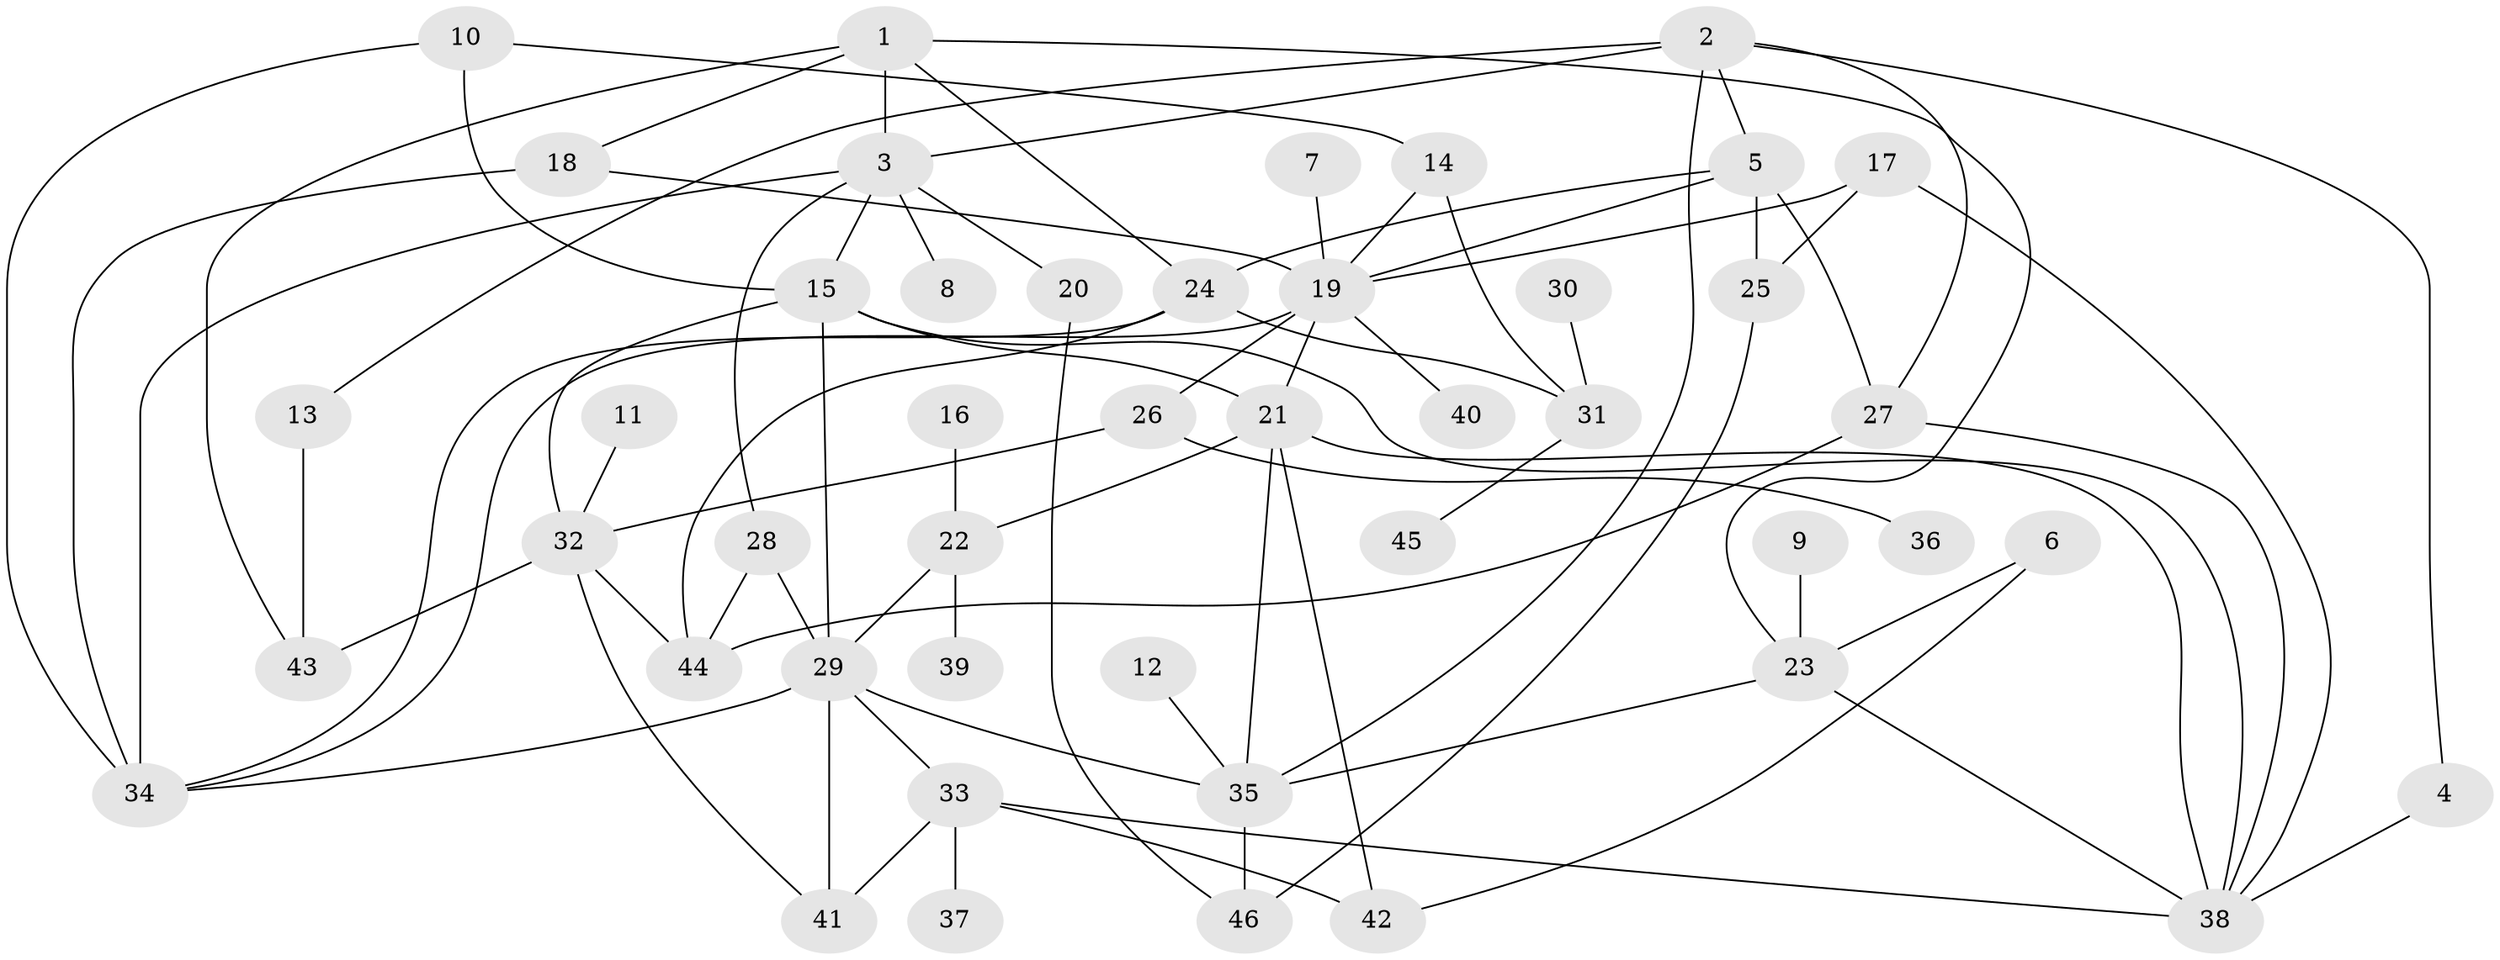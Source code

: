 // original degree distribution, {5: 0.07692307692307693, 9: 0.01098901098901099, 4: 0.07692307692307693, 6: 0.03296703296703297, 3: 0.27472527472527475, 7: 0.03296703296703297, 2: 0.2967032967032967, 1: 0.1978021978021978}
// Generated by graph-tools (version 1.1) at 2025/49/03/09/25 03:49:24]
// undirected, 46 vertices, 80 edges
graph export_dot {
graph [start="1"]
  node [color=gray90,style=filled];
  1;
  2;
  3;
  4;
  5;
  6;
  7;
  8;
  9;
  10;
  11;
  12;
  13;
  14;
  15;
  16;
  17;
  18;
  19;
  20;
  21;
  22;
  23;
  24;
  25;
  26;
  27;
  28;
  29;
  30;
  31;
  32;
  33;
  34;
  35;
  36;
  37;
  38;
  39;
  40;
  41;
  42;
  43;
  44;
  45;
  46;
  1 -- 3 [weight=1.0];
  1 -- 18 [weight=1.0];
  1 -- 23 [weight=1.0];
  1 -- 24 [weight=1.0];
  1 -- 43 [weight=1.0];
  2 -- 3 [weight=1.0];
  2 -- 4 [weight=1.0];
  2 -- 5 [weight=1.0];
  2 -- 13 [weight=1.0];
  2 -- 27 [weight=1.0];
  2 -- 35 [weight=1.0];
  3 -- 8 [weight=1.0];
  3 -- 15 [weight=1.0];
  3 -- 20 [weight=2.0];
  3 -- 28 [weight=1.0];
  3 -- 34 [weight=2.0];
  4 -- 38 [weight=1.0];
  5 -- 19 [weight=1.0];
  5 -- 24 [weight=1.0];
  5 -- 25 [weight=1.0];
  5 -- 27 [weight=1.0];
  6 -- 23 [weight=1.0];
  6 -- 42 [weight=1.0];
  7 -- 19 [weight=1.0];
  9 -- 23 [weight=1.0];
  10 -- 14 [weight=1.0];
  10 -- 15 [weight=1.0];
  10 -- 34 [weight=1.0];
  11 -- 32 [weight=1.0];
  12 -- 35 [weight=1.0];
  13 -- 43 [weight=1.0];
  14 -- 19 [weight=1.0];
  14 -- 31 [weight=1.0];
  15 -- 21 [weight=1.0];
  15 -- 29 [weight=1.0];
  15 -- 32 [weight=1.0];
  15 -- 38 [weight=1.0];
  16 -- 22 [weight=1.0];
  17 -- 19 [weight=1.0];
  17 -- 25 [weight=1.0];
  17 -- 38 [weight=1.0];
  18 -- 19 [weight=1.0];
  18 -- 34 [weight=1.0];
  19 -- 21 [weight=1.0];
  19 -- 26 [weight=1.0];
  19 -- 34 [weight=1.0];
  19 -- 40 [weight=1.0];
  20 -- 46 [weight=1.0];
  21 -- 22 [weight=1.0];
  21 -- 35 [weight=1.0];
  21 -- 38 [weight=1.0];
  21 -- 42 [weight=1.0];
  22 -- 29 [weight=1.0];
  22 -- 39 [weight=1.0];
  23 -- 35 [weight=1.0];
  23 -- 38 [weight=1.0];
  24 -- 31 [weight=1.0];
  24 -- 34 [weight=1.0];
  24 -- 44 [weight=1.0];
  25 -- 46 [weight=1.0];
  26 -- 32 [weight=1.0];
  26 -- 36 [weight=1.0];
  27 -- 38 [weight=1.0];
  27 -- 44 [weight=1.0];
  28 -- 29 [weight=1.0];
  28 -- 44 [weight=1.0];
  29 -- 33 [weight=1.0];
  29 -- 34 [weight=1.0];
  29 -- 35 [weight=1.0];
  29 -- 41 [weight=1.0];
  30 -- 31 [weight=1.0];
  31 -- 45 [weight=1.0];
  32 -- 41 [weight=1.0];
  32 -- 43 [weight=1.0];
  32 -- 44 [weight=1.0];
  33 -- 37 [weight=1.0];
  33 -- 38 [weight=1.0];
  33 -- 41 [weight=1.0];
  33 -- 42 [weight=1.0];
  35 -- 46 [weight=1.0];
}
